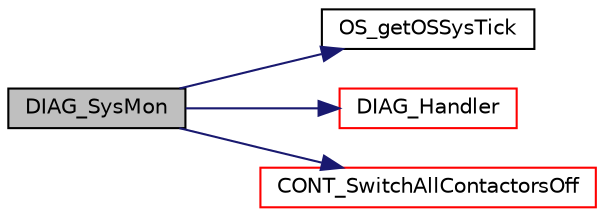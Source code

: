digraph "DIAG_SysMon"
{
  edge [fontname="Helvetica",fontsize="10",labelfontname="Helvetica",labelfontsize="10"];
  node [fontname="Helvetica",fontsize="10",shape=record];
  rankdir="LR";
  Node100 [label="DIAG_SysMon",height=0.2,width=0.4,color="black", fillcolor="grey75", style="filled", fontcolor="black"];
  Node100 -> Node101 [color="midnightblue",fontsize="10",style="solid",fontname="Helvetica"];
  Node101 [label="OS_getOSSysTick",height=0.2,width=0.4,color="black", fillcolor="white", style="filled",URL="$os_8c.html#a4c29aeb605d624ed4979a48ebde8b7f3",tooltip="returns OS based system tick value. "];
  Node100 -> Node102 [color="midnightblue",fontsize="10",style="solid",fontname="Helvetica"];
  Node102 [label="DIAG_Handler",height=0.2,width=0.4,color="red", fillcolor="white", style="filled",URL="$group__API__DIAG.html#ga29e922af6b4c0f5c07d4d5b48b48d156",tooltip="DIAG_Handler provides generic error handling, based on diagnosis group.This function calls the handle..."];
  Node100 -> Node106 [color="midnightblue",fontsize="10",style="solid",fontname="Helvetica"];
  Node106 [label="CONT_SwitchAllContactorsOff",height=0.2,width=0.4,color="red", fillcolor="white", style="filled",URL="$contactor_8c.html#a4ecb75068e6d93d855acdace72c657fb",tooltip="Iterates over the contactor array and switches all contactors off. "];
}
